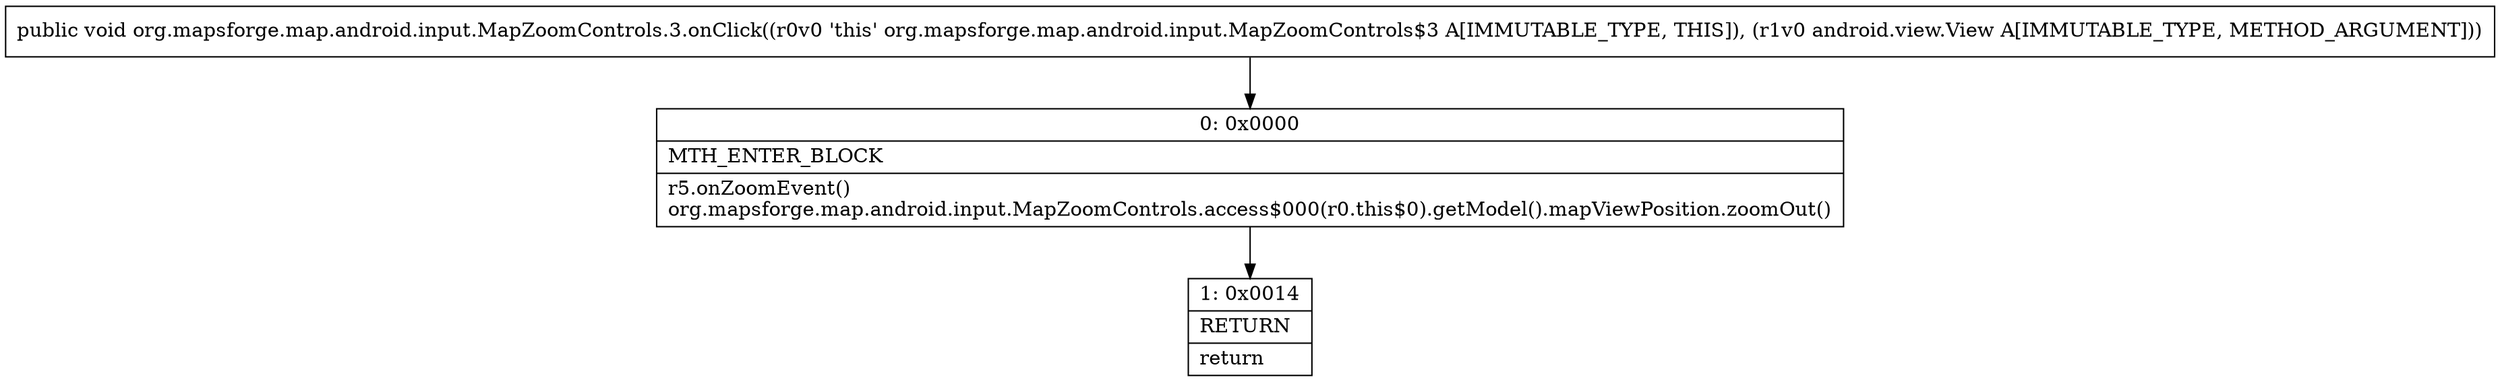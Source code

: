 digraph "CFG fororg.mapsforge.map.android.input.MapZoomControls.3.onClick(Landroid\/view\/View;)V" {
Node_0 [shape=record,label="{0\:\ 0x0000|MTH_ENTER_BLOCK\l|r5.onZoomEvent()\lorg.mapsforge.map.android.input.MapZoomControls.access$000(r0.this$0).getModel().mapViewPosition.zoomOut()\l}"];
Node_1 [shape=record,label="{1\:\ 0x0014|RETURN\l|return\l}"];
MethodNode[shape=record,label="{public void org.mapsforge.map.android.input.MapZoomControls.3.onClick((r0v0 'this' org.mapsforge.map.android.input.MapZoomControls$3 A[IMMUTABLE_TYPE, THIS]), (r1v0 android.view.View A[IMMUTABLE_TYPE, METHOD_ARGUMENT])) }"];
MethodNode -> Node_0;
Node_0 -> Node_1;
}

